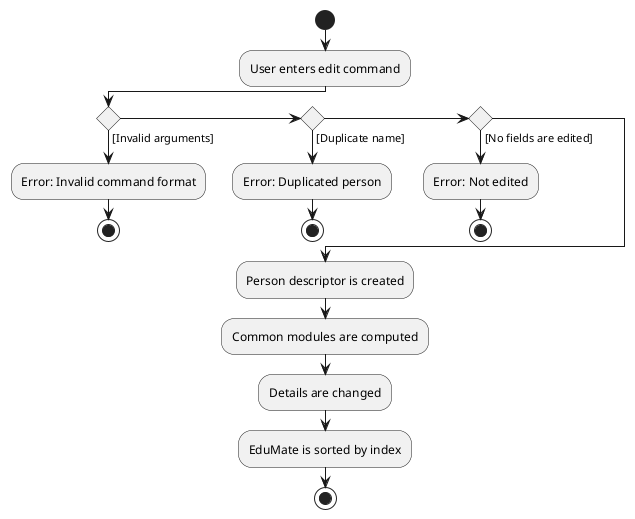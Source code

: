 @startuml
start
:User enters edit command;
if () then ([Invalid arguments])
  :Error: Invalid command format;
  stop
() elseif () then ([Duplicate name])
  :Error: Duplicated person;
  stop
() elseif () then ([No fields are edited])
  :Error: Not edited;
  stop
else ()
endif
  :Person descriptor is created;
  :Common modules are computed;
  :Details are changed;
  :EduMate is sorted by index;
stop

@enduml